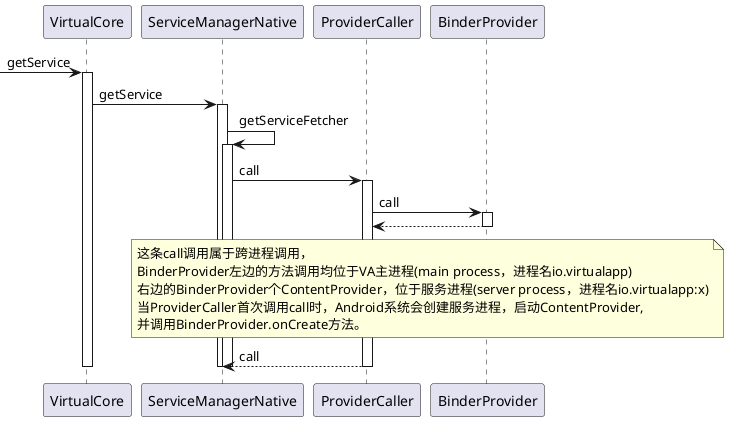 @startuml
[-> VirtualCore : getService
activate VirtualCore

VirtualCore -> ServiceManagerNative : getService

activate ServiceManagerNative
ServiceManagerNative -> ServiceManagerNative :  getServiceFetcher

activate ServiceManagerNative
ServiceManagerNative -> ProviderCaller : call
activate ProviderCaller
ProviderCaller -> BinderProvider: call
activate BinderProvider
ProviderCaller <-- BinderProvider
note over ProviderCaller,BinderProvider
这条call调用属于跨进程调用，
BinderProvider左边的方法调用均位于VA主进程(main process，进程名io.virtualapp)
右边的BinderProvider个ContentProvider，位于服务进程(server process，进程名io.virtualapp:x)
当ProviderCaller首次调用call时，Android系统会创建服务进程，启动ContentProvider,
并调用BinderProvider.onCreate方法。
end note
deactivate BinderProvider
ServiceManagerNative <-- ProviderCaller : call
deactivate ProviderCaller
deactivate ServiceManagerNative

deactivate ServiceManagerNative

deactivate VirtualCore
@enduml